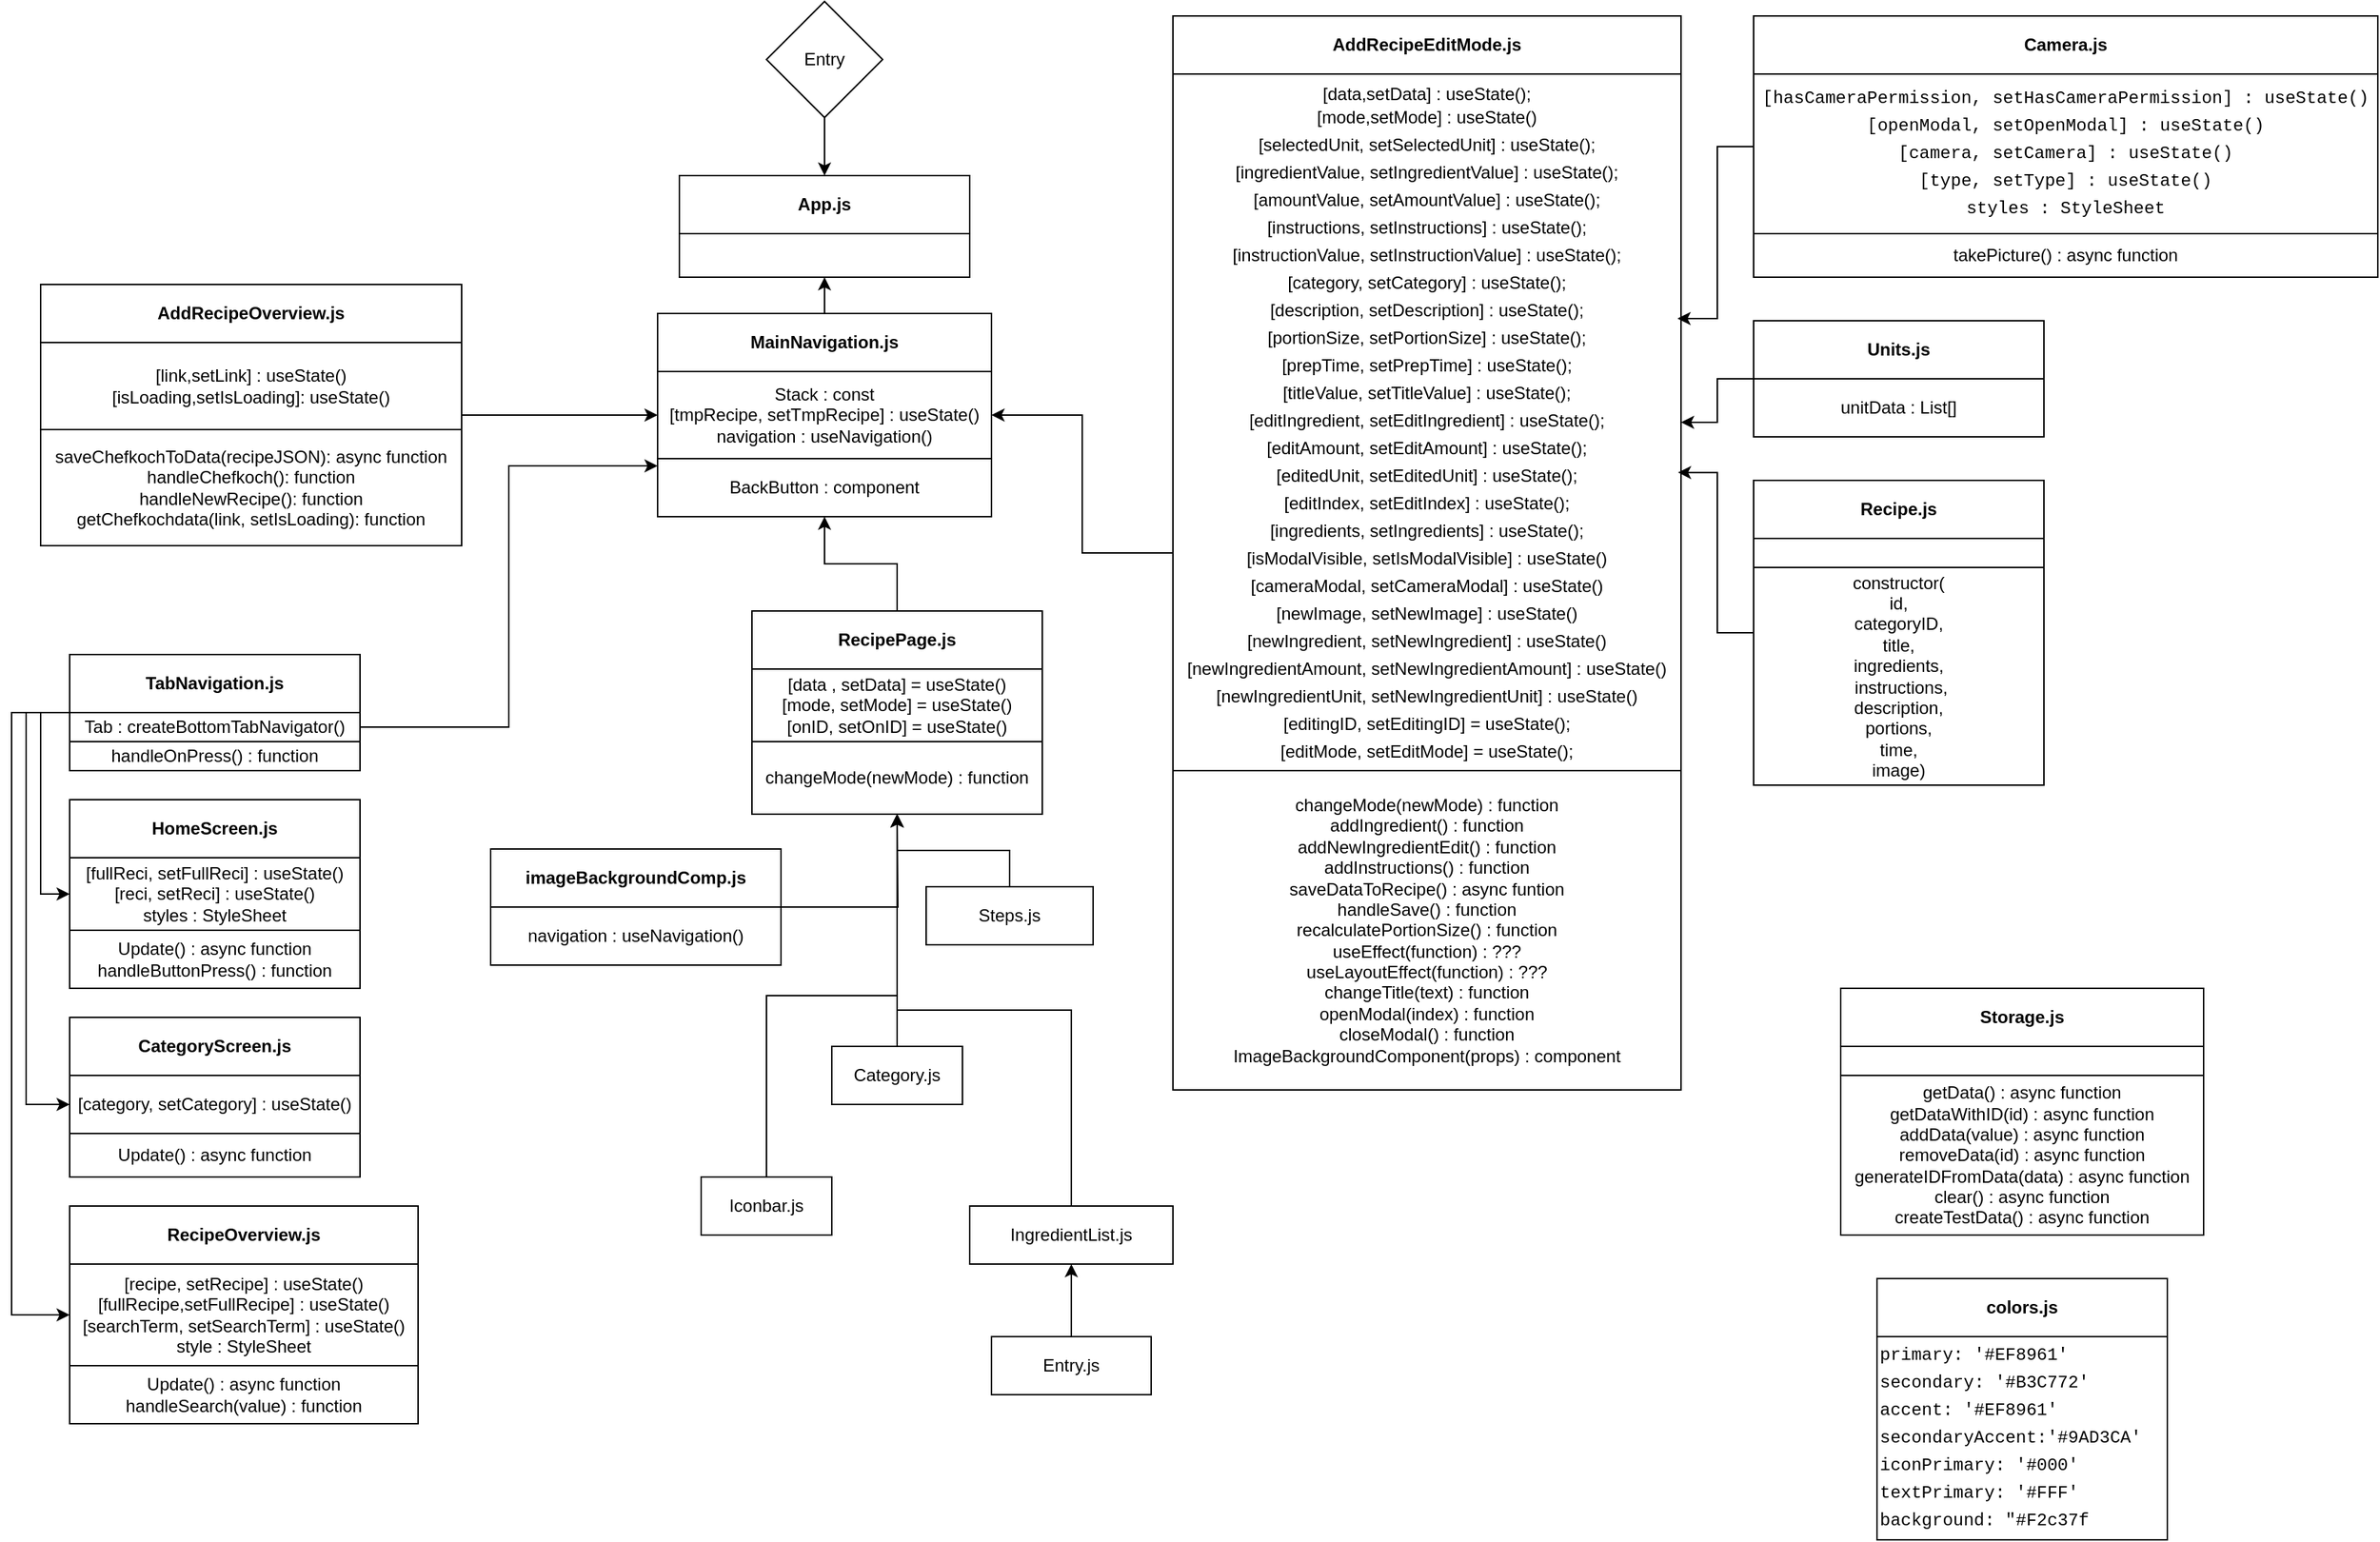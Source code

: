 <mxfile version="21.6.1" type="github">
  <diagram name="Seite-1" id="AyVDhzs5wA8iKF448M9e">
    <mxGraphModel dx="2593" dy="1418" grid="1" gridSize="10" guides="1" tooltips="1" connect="1" arrows="1" fold="1" page="1" pageScale="1" pageWidth="827" pageHeight="1169" math="0" shadow="0">
      <root>
        <mxCell id="0" />
        <mxCell id="1" parent="0" />
        <mxCell id="LhGyinPqwTgNb-0om4rO-3" value="&lt;div&gt;App.js&lt;/div&gt;" style="swimlane;whiteSpace=wrap;html=1;startSize=40;" vertex="1" parent="1">
          <mxGeometry x="470" y="120" width="200" height="70" as="geometry" />
        </mxCell>
        <mxCell id="LhGyinPqwTgNb-0om4rO-14" style="edgeStyle=orthogonalEdgeStyle;rounded=0;orthogonalLoop=1;jettySize=auto;html=1;entryX=0.5;entryY=1;entryDx=0;entryDy=0;" edge="1" parent="1" source="LhGyinPqwTgNb-0om4rO-4" target="LhGyinPqwTgNb-0om4rO-3">
          <mxGeometry relative="1" as="geometry" />
        </mxCell>
        <mxCell id="LhGyinPqwTgNb-0om4rO-4" value="MainNavigation.js" style="swimlane;whiteSpace=wrap;html=1;startSize=40;" vertex="1" parent="1">
          <mxGeometry x="455" y="215" width="230" height="140" as="geometry" />
        </mxCell>
        <mxCell id="LhGyinPqwTgNb-0om4rO-87" value="&lt;div&gt;Stack : const&lt;/div&gt;&lt;div&gt;[tmpRecipe, setTmpRecipe] : useState()&lt;/div&gt;&lt;div&gt;navigation : useNavigation()&lt;/div&gt;" style="rounded=0;whiteSpace=wrap;html=1;" vertex="1" parent="LhGyinPqwTgNb-0om4rO-4">
          <mxGeometry y="40" width="230" height="60" as="geometry" />
        </mxCell>
        <mxCell id="LhGyinPqwTgNb-0om4rO-89" value="BackButton : component" style="rounded=0;whiteSpace=wrap;html=1;" vertex="1" parent="LhGyinPqwTgNb-0om4rO-4">
          <mxGeometry y="100" width="230" height="40" as="geometry" />
        </mxCell>
        <mxCell id="LhGyinPqwTgNb-0om4rO-160" style="edgeStyle=orthogonalEdgeStyle;rounded=0;orthogonalLoop=1;jettySize=auto;html=1;entryX=0;entryY=0.5;entryDx=0;entryDy=0;" edge="1" parent="1" source="LhGyinPqwTgNb-0om4rO-5" target="LhGyinPqwTgNb-0om4rO-9">
          <mxGeometry relative="1" as="geometry">
            <Array as="points">
              <mxPoint x="30" y="490" />
              <mxPoint x="30" y="615" />
            </Array>
          </mxGeometry>
        </mxCell>
        <mxCell id="LhGyinPqwTgNb-0om4rO-161" style="edgeStyle=orthogonalEdgeStyle;rounded=0;orthogonalLoop=1;jettySize=auto;html=1;" edge="1" parent="1" source="LhGyinPqwTgNb-0om4rO-5">
          <mxGeometry relative="1" as="geometry">
            <mxPoint x="50" y="760" as="targetPoint" />
            <Array as="points">
              <mxPoint x="20" y="490" />
              <mxPoint x="20" y="760" />
            </Array>
          </mxGeometry>
        </mxCell>
        <mxCell id="LhGyinPqwTgNb-0om4rO-162" style="edgeStyle=orthogonalEdgeStyle;rounded=0;orthogonalLoop=1;jettySize=auto;html=1;entryX=0;entryY=0.5;entryDx=0;entryDy=0;" edge="1" parent="1" source="LhGyinPqwTgNb-0om4rO-5" target="LhGyinPqwTgNb-0om4rO-10">
          <mxGeometry relative="1" as="geometry">
            <Array as="points">
              <mxPoint x="10" y="490" />
              <mxPoint x="10" y="905" />
            </Array>
          </mxGeometry>
        </mxCell>
        <mxCell id="LhGyinPqwTgNb-0om4rO-5" value="&lt;div&gt;TabNavigation.js&lt;/div&gt;" style="swimlane;whiteSpace=wrap;html=1;startSize=40;" vertex="1" parent="1">
          <mxGeometry x="50" y="450" width="200" height="80" as="geometry" />
        </mxCell>
        <mxCell id="LhGyinPqwTgNb-0om4rO-101" value="&lt;div&gt;Tab : createBottomTabNavigator()&lt;/div&gt;" style="rounded=0;whiteSpace=wrap;html=1;" vertex="1" parent="LhGyinPqwTgNb-0om4rO-5">
          <mxGeometry y="40" width="200" height="20" as="geometry" />
        </mxCell>
        <mxCell id="LhGyinPqwTgNb-0om4rO-103" value="handleOnPress() : function" style="rounded=0;whiteSpace=wrap;html=1;" vertex="1" parent="LhGyinPqwTgNb-0om4rO-5">
          <mxGeometry y="60" width="200" height="20" as="geometry" />
        </mxCell>
        <mxCell id="LhGyinPqwTgNb-0om4rO-139" style="edgeStyle=orthogonalEdgeStyle;rounded=0;orthogonalLoop=1;jettySize=auto;html=1;entryX=1;entryY=0.5;entryDx=0;entryDy=0;" edge="1" parent="1" source="LhGyinPqwTgNb-0om4rO-6" target="LhGyinPqwTgNb-0om4rO-4">
          <mxGeometry relative="1" as="geometry" />
        </mxCell>
        <mxCell id="LhGyinPqwTgNb-0om4rO-6" value="AddRecipeEditMode.js" style="swimlane;whiteSpace=wrap;html=1;startSize=40;" vertex="1" parent="1">
          <mxGeometry x="810" y="10" width="350" height="740" as="geometry" />
        </mxCell>
        <mxCell id="LhGyinPqwTgNb-0om4rO-93" value="&lt;span style=&quot;font-size: 12px;&quot;&gt;&lt;/span&gt;&lt;span style=&quot;font-size: 12px;&quot;&gt;[data,setData] : useState();&lt;/span&gt;&lt;div style=&quot;font-size: 12px; line-height: 19px;&quot;&gt;&lt;div style=&quot;font-size: 12px;&quot;&gt;&lt;span style=&quot;font-size: 12px;&quot;&gt;[mode,setMode] : useState()&lt;/span&gt;&lt;/div&gt;&lt;div style=&quot;font-size: 12px;&quot;&gt;&lt;span style=&quot;font-size: 12px;&quot;&gt;[selectedUnit, setSelectedUnit] : useState();&lt;/span&gt;&lt;/div&gt;&lt;div style=&quot;font-size: 12px;&quot;&gt;&lt;span style=&quot;font-size: 12px;&quot;&gt;[ingredientValue, setIngredientValue] : useState();&lt;/span&gt;&lt;/div&gt;&lt;div style=&quot;font-size: 12px;&quot;&gt;&lt;span style=&quot;font-size: 12px;&quot;&gt;[amountValue, setAmountValue] : useState();&lt;/span&gt;&lt;/div&gt;&lt;div style=&quot;font-size: 12px;&quot;&gt;&lt;span style=&quot;font-size: 12px;&quot;&gt;[instructions, setInstructions] : useState();&lt;/span&gt;&lt;/div&gt;&lt;div style=&quot;font-size: 12px;&quot;&gt;&lt;span style=&quot;font-size: 12px;&quot;&gt;[instructionValue, setInstructionValue] : useState();&lt;/span&gt;&lt;/div&gt;&lt;div style=&quot;font-size: 12px;&quot;&gt;&lt;span style=&quot;font-size: 12px;&quot;&gt;[category, setCategory] : useState();&lt;/span&gt;&lt;/div&gt;&lt;div style=&quot;font-size: 12px;&quot;&gt;&lt;span style=&quot;font-size: 12px;&quot;&gt;[description, setDescription] : useState();&lt;/span&gt;&lt;/div&gt;&lt;div style=&quot;font-size: 12px;&quot;&gt;&lt;span style=&quot;font-size: 12px;&quot;&gt;[portionSize, setPortionSize] : useState();&lt;/span&gt;&lt;/div&gt;&lt;div style=&quot;font-size: 12px;&quot;&gt;&lt;span style=&quot;font-size: 12px;&quot;&gt;[prepTime, setPrepTime] : useState();&lt;/span&gt;&lt;/div&gt;&lt;div style=&quot;font-size: 12px;&quot;&gt;&lt;span style=&quot;font-size: 12px;&quot;&gt;[titleValue, setTitleValue] : useState();&lt;/span&gt;&lt;/div&gt;&lt;div style=&quot;font-size: 12px;&quot;&gt;&lt;span style=&quot;font-size: 12px;&quot;&gt;[editIngredient, setEditIngredient] : useState();&lt;/span&gt;&lt;/div&gt;&lt;div style=&quot;font-size: 12px;&quot;&gt;&lt;span style=&quot;font-size: 12px;&quot;&gt;[editAmount, setEditAmount] : useState();&lt;/span&gt;&lt;/div&gt;&lt;div style=&quot;font-size: 12px;&quot;&gt;&lt;span style=&quot;font-size: 12px;&quot;&gt;[editedUnit, setEditedUnit] : useState();&lt;/span&gt;&lt;/div&gt;&lt;div style=&quot;font-size: 12px;&quot;&gt;&lt;span style=&quot;font-size: 12px;&quot;&gt;[editIndex, setEditIndex] : useState();&lt;/span&gt;&lt;/div&gt;&lt;div style=&quot;font-size: 12px;&quot;&gt;&lt;span style=&quot;font-size: 12px;&quot;&gt;[ingredients, setIngredients] : useState();&lt;/span&gt;&lt;/div&gt;&lt;div style=&quot;font-size: 12px;&quot;&gt;&lt;span style=&quot;font-size: 12px;&quot;&gt;[isModalVisible, setIsModalVisible] : useState()&lt;/span&gt;&lt;/div&gt;&lt;div style=&quot;font-size: 12px;&quot;&gt;&lt;span style=&quot;font-size: 12px;&quot;&gt;[cameraModal, setCameraModal] : useState()&lt;/span&gt;&lt;/div&gt;&lt;div style=&quot;font-size: 12px;&quot;&gt;&lt;span style=&quot;font-size: 12px;&quot;&gt;[newImage, setNewImage] : useState()&lt;/span&gt;&lt;/div&gt;&lt;/div&gt;&lt;span style=&quot;font-size: 12px;&quot;&gt;&lt;/span&gt;&lt;div style=&quot;font-size: 12px; line-height: 19px;&quot;&gt;&lt;div style=&quot;font-size: 12px;&quot;&gt;&lt;span style=&quot;font-size: 12px;&quot;&gt;[newIngredient, setNewIngredient] : useState()&lt;/span&gt;&lt;/div&gt;&lt;div style=&quot;font-size: 12px;&quot;&gt;&lt;span style=&quot;font-size: 12px;&quot;&gt;[newIngredientAmount, setNewIngredientAmount] : useState()&lt;/span&gt;&lt;/div&gt;&lt;div style=&quot;font-size: 12px;&quot;&gt;&lt;span style=&quot;font-size: 12px;&quot;&gt;[newIngredientUnit, setNewIngredientUnit] : useState()&lt;/span&gt;&lt;/div&gt;&lt;span style=&quot;font-size: 12px;&quot;&gt;&lt;/span&gt;&lt;div style=&quot;font-size: 12px;&quot;&gt;&lt;span style=&quot;font-size: 12px;&quot;&gt;[editingID, setEditingID] = useState();&lt;/span&gt;&lt;/div&gt;&lt;span style=&quot;font-size: 12px;&quot;&gt;&lt;/span&gt;&lt;div style=&quot;font-size: 12px;&quot;&gt;&lt;span style=&quot;font-size: 12px;&quot;&gt;[editMode, setEditMode] = useState();&lt;/span&gt;&lt;/div&gt;&lt;/div&gt;" style="rounded=0;whiteSpace=wrap;html=1;labelBackgroundColor=none;align=center;verticalAlign=top;fontColor=default;fontStyle=0;fontFamily=Helvetica;fontSize=12;" vertex="1" parent="LhGyinPqwTgNb-0om4rO-6">
          <mxGeometry y="40" width="350" height="480" as="geometry" />
        </mxCell>
        <mxCell id="LhGyinPqwTgNb-0om4rO-100" value="&lt;div&gt;changeMode(newMode) : function&lt;/div&gt;&lt;div&gt;addIngredient() : function&lt;/div&gt;&lt;div&gt;addNewIngredientEdit() : function&lt;/div&gt;&lt;div&gt;addInstructions() : function&lt;/div&gt;&lt;div&gt;saveDataToRecipe() : async funtion&lt;/div&gt;&lt;div&gt;handleSave() : function&lt;/div&gt;&lt;div&gt;recalculatePortionSize() : function&lt;/div&gt;&lt;div&gt;useEffect(function) : ???&lt;/div&gt;&lt;div&gt;useLayoutEffect(function) : ???&lt;/div&gt;&lt;div&gt;changeTitle(text) : function&lt;/div&gt;&lt;div&gt;openModal(index) : function&lt;/div&gt;&lt;div&gt;closeModal() : function&lt;/div&gt;&lt;div&gt;ImageBackgroundComponent(props) : component&lt;br&gt;&lt;/div&gt;" style="rounded=0;whiteSpace=wrap;html=1;" vertex="1" parent="LhGyinPqwTgNb-0om4rO-6">
          <mxGeometry y="520" width="350" height="220" as="geometry" />
        </mxCell>
        <mxCell id="LhGyinPqwTgNb-0om4rO-15" style="edgeStyle=orthogonalEdgeStyle;rounded=0;orthogonalLoop=1;jettySize=auto;html=1;entryX=0;entryY=0.5;entryDx=0;entryDy=0;" edge="1" parent="1" source="LhGyinPqwTgNb-0om4rO-7" target="LhGyinPqwTgNb-0om4rO-4">
          <mxGeometry relative="1" as="geometry" />
        </mxCell>
        <mxCell id="LhGyinPqwTgNb-0om4rO-7" value="&lt;div&gt;AddRecipeOverview.js&lt;/div&gt;" style="swimlane;whiteSpace=wrap;html=1;startSize=40;" vertex="1" parent="1">
          <mxGeometry x="30" y="195" width="290" height="180" as="geometry" />
        </mxCell>
        <mxCell id="LhGyinPqwTgNb-0om4rO-91" value="&lt;div&gt;[link,setLink] : useState()&lt;/div&gt;&lt;div&gt;[isLoading,setIsLoading]: useState()&lt;br&gt;&lt;/div&gt;" style="rounded=0;whiteSpace=wrap;html=1;" vertex="1" parent="LhGyinPqwTgNb-0om4rO-7">
          <mxGeometry y="40" width="290" height="60" as="geometry" />
        </mxCell>
        <mxCell id="LhGyinPqwTgNb-0om4rO-92" value="&lt;div&gt;saveChefkochToData(recipeJSON): async function&lt;/div&gt;&lt;div&gt;handleChefkoch(): function&lt;/div&gt;&lt;div&gt;handleNewRecipe(): function&lt;/div&gt;&lt;div&gt;getChefkochdata(link, setIsLoading): function&lt;br&gt;&lt;/div&gt;" style="rounded=0;whiteSpace=wrap;html=1;" vertex="1" parent="LhGyinPqwTgNb-0om4rO-7">
          <mxGeometry y="100" width="290" height="80" as="geometry" />
        </mxCell>
        <mxCell id="LhGyinPqwTgNb-0om4rO-143" style="edgeStyle=orthogonalEdgeStyle;rounded=0;orthogonalLoop=1;jettySize=auto;html=1;entryX=0.5;entryY=1;entryDx=0;entryDy=0;" edge="1" parent="1" source="LhGyinPqwTgNb-0om4rO-8" target="LhGyinPqwTgNb-0om4rO-4">
          <mxGeometry relative="1" as="geometry" />
        </mxCell>
        <mxCell id="LhGyinPqwTgNb-0om4rO-8" value="&lt;div&gt;RecipePage.js&lt;/div&gt;" style="swimlane;whiteSpace=wrap;html=1;startSize=40;" vertex="1" parent="1">
          <mxGeometry x="520" y="420" width="200" height="140" as="geometry" />
        </mxCell>
        <mxCell id="LhGyinPqwTgNb-0om4rO-115" value="&lt;div&gt;[data , setData] = useState()&lt;/div&gt;&lt;div&gt;[mode, setMode] = useState()&lt;/div&gt;&lt;div&gt;[onID, setOnID] = useState()&lt;br&gt;&lt;/div&gt;" style="rounded=0;whiteSpace=wrap;html=1;" vertex="1" parent="LhGyinPqwTgNb-0om4rO-8">
          <mxGeometry y="40" width="200" height="50" as="geometry" />
        </mxCell>
        <mxCell id="LhGyinPqwTgNb-0om4rO-116" value="&lt;div&gt;changeMode(newMode) : function&lt;/div&gt;" style="rounded=0;whiteSpace=wrap;html=1;" vertex="1" parent="LhGyinPqwTgNb-0om4rO-8">
          <mxGeometry y="90" width="200" height="50" as="geometry" />
        </mxCell>
        <mxCell id="LhGyinPqwTgNb-0om4rO-9" value="&lt;div&gt;HomeScreen.js&lt;/div&gt;" style="swimlane;whiteSpace=wrap;html=1;startSize=40;" vertex="1" parent="1">
          <mxGeometry x="50" y="550" width="200" height="130" as="geometry" />
        </mxCell>
        <mxCell id="LhGyinPqwTgNb-0om4rO-104" value="&lt;div&gt;[fullReci, setFullReci] : useState()&lt;/div&gt;&lt;div&gt;[reci, setReci] : useState()&lt;br&gt;&lt;/div&gt;&lt;div&gt;styles : StyleSheet&lt;br&gt;&lt;/div&gt;" style="rounded=0;whiteSpace=wrap;html=1;" vertex="1" parent="LhGyinPqwTgNb-0om4rO-9">
          <mxGeometry y="40" width="200" height="50" as="geometry" />
        </mxCell>
        <mxCell id="LhGyinPqwTgNb-0om4rO-106" value="&lt;div&gt;Update() : async function&lt;/div&gt;&lt;div&gt;handleButtonPress() : function&lt;br&gt;&lt;/div&gt;" style="rounded=0;whiteSpace=wrap;html=1;" vertex="1" parent="LhGyinPqwTgNb-0om4rO-9">
          <mxGeometry y="90" width="200" height="40" as="geometry" />
        </mxCell>
        <mxCell id="LhGyinPqwTgNb-0om4rO-10" value="&lt;div&gt;RecipeOverview.js&lt;/div&gt;" style="swimlane;whiteSpace=wrap;html=1;startSize=40;" vertex="1" parent="1">
          <mxGeometry x="50" y="830" width="240" height="150" as="geometry" />
        </mxCell>
        <mxCell id="LhGyinPqwTgNb-0om4rO-107" value="&lt;div&gt;[recipe, setRecipe] : useState()&lt;/div&gt;&lt;div&gt;[fullRecipe,setFullRecipe] : useState()&lt;br&gt;&lt;/div&gt;&lt;div&gt;[searchTerm, setSearchTerm] : useState()&lt;/div&gt;&lt;div&gt;style : StyleSheet&lt;br&gt;&lt;/div&gt;" style="rounded=0;whiteSpace=wrap;html=1;" vertex="1" parent="LhGyinPqwTgNb-0om4rO-10">
          <mxGeometry y="40" width="240" height="70" as="geometry" />
        </mxCell>
        <mxCell id="LhGyinPqwTgNb-0om4rO-109" value="&lt;div&gt;Update() : async function&lt;/div&gt;&lt;div&gt;handleSearch(value) : function&lt;br&gt;&lt;/div&gt;" style="rounded=0;whiteSpace=wrap;html=1;" vertex="1" parent="LhGyinPqwTgNb-0om4rO-10">
          <mxGeometry y="110" width="240" height="40" as="geometry" />
        </mxCell>
        <mxCell id="LhGyinPqwTgNb-0om4rO-23" value="Storage.js" style="swimlane;whiteSpace=wrap;html=1;startSize=40;" vertex="1" parent="1">
          <mxGeometry x="1270" y="680" width="250" height="170" as="geometry" />
        </mxCell>
        <mxCell id="LhGyinPqwTgNb-0om4rO-137" value="" style="rounded=0;whiteSpace=wrap;html=1;" vertex="1" parent="LhGyinPqwTgNb-0om4rO-23">
          <mxGeometry y="40" width="250" height="20" as="geometry" />
        </mxCell>
        <mxCell id="LhGyinPqwTgNb-0om4rO-138" value="&lt;div&gt;getData() : async function&lt;/div&gt;&lt;div&gt;getDataWithID(id) : async function&lt;/div&gt;&lt;div&gt;addData(value) : async function&lt;/div&gt;&lt;div&gt;removeData(id) : async function&lt;/div&gt;&lt;div&gt;generateIDFromData(data) : async function&lt;/div&gt;&lt;div&gt;clear() : async function&lt;/div&gt;&lt;div&gt;createTestData() : async function&lt;br&gt;&lt;/div&gt;" style="rounded=0;whiteSpace=wrap;html=1;" vertex="1" parent="LhGyinPqwTgNb-0om4rO-23">
          <mxGeometry y="60" width="250" height="110" as="geometry" />
        </mxCell>
        <mxCell id="LhGyinPqwTgNb-0om4rO-167" style="edgeStyle=orthogonalEdgeStyle;rounded=0;orthogonalLoop=1;jettySize=auto;html=1;entryX=0.993;entryY=0.351;entryDx=0;entryDy=0;entryPerimeter=0;" edge="1" parent="1" source="LhGyinPqwTgNb-0om4rO-24" target="LhGyinPqwTgNb-0om4rO-93">
          <mxGeometry relative="1" as="geometry" />
        </mxCell>
        <mxCell id="LhGyinPqwTgNb-0om4rO-24" value="Camera.js" style="swimlane;whiteSpace=wrap;html=1;startSize=40;" vertex="1" parent="1">
          <mxGeometry x="1210" y="10" width="430" height="180" as="geometry" />
        </mxCell>
        <mxCell id="LhGyinPqwTgNb-0om4rO-130" value="&lt;div style=&quot;font-family: Consolas, &amp;quot;Courier New&amp;quot;, monospace; font-weight: normal; font-size: 12px; line-height: 19px;&quot;&gt;&lt;div style=&quot;font-size: 12px;&quot;&gt;&lt;span style=&quot;font-size: 12px;&quot;&gt;[&lt;/span&gt;&lt;span style=&quot;font-size: 12px;&quot;&gt;hasCameraPermission&lt;/span&gt;&lt;span style=&quot;font-size: 12px;&quot;&gt;, &lt;/span&gt;&lt;span style=&quot;font-size: 12px;&quot;&gt;setHasCameraPermission&lt;/span&gt;&lt;span style=&quot;font-size: 12px;&quot;&gt;] &lt;/span&gt;:&lt;span style=&quot;font-size: 12px;&quot;&gt; &lt;/span&gt;&lt;span style=&quot;font-size: 12px;&quot;&gt;useState&lt;/span&gt;&lt;span style=&quot;font-size: 12px;&quot;&gt;(&lt;/span&gt;&lt;span style=&quot;font-size: 12px;&quot;&gt;)&lt;/span&gt;&lt;/div&gt;&lt;div style=&quot;font-size: 12px;&quot;&gt;&lt;span style=&quot;font-size: 12px;&quot;&gt;[&lt;/span&gt;&lt;span style=&quot;font-size: 12px;&quot;&gt;openModal&lt;/span&gt;&lt;span style=&quot;font-size: 12px;&quot;&gt;, &lt;/span&gt;&lt;span style=&quot;font-size: 12px;&quot;&gt;setOpenModal&lt;/span&gt;&lt;span style=&quot;font-size: 12px;&quot;&gt;] &lt;/span&gt;:&lt;span style=&quot;font-size: 12px;&quot;&gt; &lt;/span&gt;&lt;span style=&quot;font-size: 12px;&quot;&gt;useState&lt;/span&gt;&lt;span style=&quot;font-size: 12px;&quot;&gt;(&lt;/span&gt;&lt;span style=&quot;font-size: 12px;&quot;&gt;)&lt;/span&gt;&lt;/div&gt;&lt;div style=&quot;font-size: 12px;&quot;&gt;&lt;span style=&quot;font-size: 12px;&quot;&gt;[&lt;/span&gt;&lt;span style=&quot;font-size: 12px;&quot;&gt;camera&lt;/span&gt;&lt;span style=&quot;font-size: 12px;&quot;&gt;, &lt;/span&gt;&lt;span style=&quot;font-size: 12px;&quot;&gt;setCamera&lt;/span&gt;&lt;span style=&quot;font-size: 12px;&quot;&gt;] &lt;/span&gt;:&lt;span style=&quot;font-size: 12px;&quot;&gt; &lt;/span&gt;&lt;span style=&quot;font-size: 12px;&quot;&gt;useState&lt;/span&gt;&lt;span style=&quot;font-size: 12px;&quot;&gt;(&lt;/span&gt;&lt;span style=&quot;font-size: 12px;&quot;&gt;)&lt;/span&gt;&lt;/div&gt;&lt;div style=&quot;font-size: 12px;&quot;&gt;&lt;span style=&quot;font-size: 12px;&quot;&gt;[&lt;/span&gt;&lt;span style=&quot;font-size: 12px;&quot;&gt;type&lt;/span&gt;&lt;span style=&quot;font-size: 12px;&quot;&gt;, &lt;/span&gt;&lt;span style=&quot;font-size: 12px;&quot;&gt;setType&lt;/span&gt;&lt;span style=&quot;font-size: 12px;&quot;&gt;] &lt;/span&gt;:&lt;span style=&quot;font-size: 12px;&quot;&gt; &lt;/span&gt;&lt;span style=&quot;font-size: 12px;&quot;&gt;useState&lt;/span&gt;&lt;span style=&quot;font-size: 12px;&quot;&gt;(&lt;/span&gt;&lt;span style=&quot;font-size: 12px;&quot;&gt;)&lt;/span&gt;&lt;/div&gt;&lt;div style=&quot;font-size: 12px;&quot;&gt;&lt;span style=&quot;font-size: 12px;&quot;&gt;styles : StyleSheet&lt;br&gt;&lt;/span&gt;&lt;/div&gt;&lt;/div&gt;" style="rounded=0;whiteSpace=wrap;html=1;fontColor=default;labelBackgroundColor=none;labelBorderColor=none;align=center;fontSize=12;" vertex="1" parent="LhGyinPqwTgNb-0om4rO-24">
          <mxGeometry y="40" width="430" height="110" as="geometry" />
        </mxCell>
        <mxCell id="LhGyinPqwTgNb-0om4rO-131" value="&lt;div&gt;takePicture() : async function&lt;/div&gt;" style="rounded=0;whiteSpace=wrap;html=1;" vertex="1" parent="LhGyinPqwTgNb-0om4rO-24">
          <mxGeometry y="150" width="430" height="30" as="geometry" />
        </mxCell>
        <mxCell id="LhGyinPqwTgNb-0om4rO-165" style="edgeStyle=orthogonalEdgeStyle;rounded=0;orthogonalLoop=1;jettySize=auto;html=1;entryX=0.994;entryY=0.572;entryDx=0;entryDy=0;entryPerimeter=0;" edge="1" parent="1" source="LhGyinPqwTgNb-0om4rO-25" target="LhGyinPqwTgNb-0om4rO-93">
          <mxGeometry relative="1" as="geometry" />
        </mxCell>
        <mxCell id="LhGyinPqwTgNb-0om4rO-25" value="Recipe.js" style="swimlane;whiteSpace=wrap;html=1;startSize=40;" vertex="1" parent="1">
          <mxGeometry x="1210" y="330" width="200" height="210" as="geometry" />
        </mxCell>
        <mxCell id="LhGyinPqwTgNb-0om4rO-135" value="" style="rounded=0;whiteSpace=wrap;html=1;labelBackgroundColor=none;" vertex="1" parent="LhGyinPqwTgNb-0om4rO-25">
          <mxGeometry y="40" width="200" height="20" as="geometry" />
        </mxCell>
        <mxCell id="LhGyinPqwTgNb-0om4rO-136" value="&lt;div&gt;constructor(&lt;/div&gt;&lt;div&gt;id,&lt;/div&gt;&lt;div&gt;categoryID,&lt;/div&gt;&lt;div&gt;title,&lt;/div&gt;&lt;div&gt;ingredients,&lt;/div&gt;&lt;div&gt;&amp;nbsp;instructions,&lt;/div&gt;&lt;div&gt;description,&lt;/div&gt;&lt;div&gt;portions,&lt;/div&gt;&lt;div&gt;time,&lt;/div&gt;&lt;div&gt;image)&lt;/div&gt;" style="rounded=0;whiteSpace=wrap;html=1;" vertex="1" parent="LhGyinPqwTgNb-0om4rO-25">
          <mxGeometry y="60" width="200" height="150" as="geometry" />
        </mxCell>
        <mxCell id="LhGyinPqwTgNb-0om4rO-166" style="edgeStyle=orthogonalEdgeStyle;rounded=0;orthogonalLoop=1;jettySize=auto;html=1;" edge="1" parent="1" source="LhGyinPqwTgNb-0om4rO-34" target="LhGyinPqwTgNb-0om4rO-93">
          <mxGeometry relative="1" as="geometry" />
        </mxCell>
        <mxCell id="LhGyinPqwTgNb-0om4rO-34" value="&lt;div&gt;Units.js&lt;/div&gt;" style="swimlane;whiteSpace=wrap;html=1;startSize=40;" vertex="1" parent="1">
          <mxGeometry x="1210" y="220" width="200" height="80" as="geometry" />
        </mxCell>
        <mxCell id="LhGyinPqwTgNb-0om4rO-132" value="unitData : List[]" style="whiteSpace=wrap;html=1;" vertex="1" parent="LhGyinPqwTgNb-0om4rO-34">
          <mxGeometry y="40" width="200" height="40" as="geometry" />
        </mxCell>
        <mxCell id="LhGyinPqwTgNb-0om4rO-38" style="edgeStyle=orthogonalEdgeStyle;rounded=0;orthogonalLoop=1;jettySize=auto;html=1;exitX=0.5;exitY=1;exitDx=0;exitDy=0;entryX=0.5;entryY=0;entryDx=0;entryDy=0;" edge="1" parent="1" source="LhGyinPqwTgNb-0om4rO-37" target="LhGyinPqwTgNb-0om4rO-3">
          <mxGeometry relative="1" as="geometry" />
        </mxCell>
        <mxCell id="LhGyinPqwTgNb-0om4rO-37" value="&lt;div&gt;Entry&lt;/div&gt;" style="rhombus;whiteSpace=wrap;html=1;" vertex="1" parent="1">
          <mxGeometry x="530" width="80" height="80" as="geometry" />
        </mxCell>
        <mxCell id="LhGyinPqwTgNb-0om4rO-39" value="colors.js" style="swimlane;whiteSpace=wrap;html=1;startSize=40;" vertex="1" parent="1">
          <mxGeometry x="1295" y="880" width="200" height="180" as="geometry" />
        </mxCell>
        <mxCell id="LhGyinPqwTgNb-0om4rO-133" value="&lt;div style=&quot;font-family: Consolas, &amp;quot;Courier New&amp;quot;, monospace; font-weight: normal; line-height: 19px;&quot;&gt;&lt;div&gt;&lt;span style=&quot;&quot;&gt;primary&lt;/span&gt;&lt;span style=&quot;&quot;&gt;: &lt;/span&gt;&lt;span style=&quot;&quot;&gt;&#39;#EF8961&#39;&lt;/span&gt;&lt;/div&gt;&lt;div&gt;&lt;span style=&quot;&quot;&gt;secondary&lt;/span&gt;&lt;span style=&quot;&quot;&gt;: &lt;/span&gt;&lt;span style=&quot;&quot;&gt;&#39;#B3C772&#39;&lt;/span&gt;&lt;/div&gt;&lt;div&gt;&lt;span style=&quot;&quot;&gt;accent&lt;/span&gt;&lt;span style=&quot;&quot;&gt;: &lt;/span&gt;&lt;span style=&quot;&quot;&gt;&#39;#EF8961&#39;&lt;/span&gt;&lt;/div&gt;&lt;div&gt;&lt;span style=&quot;&quot;&gt;secondaryAccent&lt;/span&gt;&lt;span style=&quot;&quot;&gt;:&lt;/span&gt;&lt;span style=&quot;&quot;&gt;&#39;#9AD3CA&#39;&lt;/span&gt;&lt;/div&gt;&lt;div&gt;&lt;span style=&quot;&quot;&gt;iconPrimary&lt;/span&gt;&lt;span style=&quot;&quot;&gt;: &lt;/span&gt;&lt;span style=&quot;&quot;&gt;&#39;#000&#39;&lt;/span&gt;&lt;/div&gt;&lt;div&gt;&lt;span style=&quot;&quot;&gt;textPrimary&lt;/span&gt;&lt;span style=&quot;&quot;&gt;: &lt;/span&gt;&lt;span style=&quot;&quot;&gt;&#39;#FFF&#39;&lt;/span&gt;&lt;/div&gt;&lt;div&gt;&lt;span style=&quot;&quot;&gt;background&lt;/span&gt;&lt;span style=&quot;&quot;&gt;: &lt;/span&gt;&lt;span style=&quot;&quot;&gt;&quot;#F2c37f&lt;/span&gt;&lt;/div&gt;&lt;/div&gt;" style="rounded=0;whiteSpace=wrap;html=1;fontColor=default;labelBackgroundColor=none;labelBorderColor=none;align=left;" vertex="1" parent="LhGyinPqwTgNb-0om4rO-39">
          <mxGeometry y="40" width="200" height="140" as="geometry" />
        </mxCell>
        <mxCell id="LhGyinPqwTgNb-0om4rO-90" value="CategoryScreen.js" style="swimlane;whiteSpace=wrap;html=1;startSize=40;" vertex="1" parent="1">
          <mxGeometry x="50" y="700" width="200" height="110" as="geometry" />
        </mxCell>
        <mxCell id="LhGyinPqwTgNb-0om4rO-112" value="[category, setCategory] : useState()" style="rounded=0;whiteSpace=wrap;html=1;" vertex="1" parent="LhGyinPqwTgNb-0om4rO-90">
          <mxGeometry y="40" width="200" height="40" as="geometry" />
        </mxCell>
        <mxCell id="LhGyinPqwTgNb-0om4rO-114" value="Update() : async function" style="rounded=0;whiteSpace=wrap;html=1;" vertex="1" parent="LhGyinPqwTgNb-0om4rO-90">
          <mxGeometry y="80" width="200" height="30" as="geometry" />
        </mxCell>
        <mxCell id="LhGyinPqwTgNb-0om4rO-147" style="edgeStyle=orthogonalEdgeStyle;rounded=0;orthogonalLoop=1;jettySize=auto;html=1;entryX=0.5;entryY=1;entryDx=0;entryDy=0;" edge="1" parent="1" source="LhGyinPqwTgNb-0om4rO-120" target="LhGyinPqwTgNb-0om4rO-8">
          <mxGeometry relative="1" as="geometry" />
        </mxCell>
        <mxCell id="LhGyinPqwTgNb-0om4rO-120" value="Category.js" style="rounded=0;whiteSpace=wrap;html=1;" vertex="1" parent="1">
          <mxGeometry x="575" y="720" width="90" height="40" as="geometry" />
        </mxCell>
        <mxCell id="LhGyinPqwTgNb-0om4rO-148" style="edgeStyle=orthogonalEdgeStyle;rounded=0;orthogonalLoop=1;jettySize=auto;html=1;" edge="1" parent="1" source="LhGyinPqwTgNb-0om4rO-121" target="LhGyinPqwTgNb-0om4rO-116">
          <mxGeometry relative="1" as="geometry" />
        </mxCell>
        <mxCell id="LhGyinPqwTgNb-0om4rO-121" value="Iconbar.js" style="rounded=0;whiteSpace=wrap;html=1;" vertex="1" parent="1">
          <mxGeometry x="485" y="810" width="90" height="40" as="geometry" />
        </mxCell>
        <mxCell id="LhGyinPqwTgNb-0om4rO-152" style="edgeStyle=orthogonalEdgeStyle;rounded=0;orthogonalLoop=1;jettySize=auto;html=1;exitX=1;exitY=0.5;exitDx=0;exitDy=0;" edge="1" parent="1" source="LhGyinPqwTgNb-0om4rO-124">
          <mxGeometry relative="1" as="geometry">
            <mxPoint x="620" y="560" as="targetPoint" />
            <mxPoint x="540" y="625" as="sourcePoint" />
          </mxGeometry>
        </mxCell>
        <mxCell id="LhGyinPqwTgNb-0om4rO-124" value="&lt;div&gt;imageBackgroundComp.js&lt;br&gt;&lt;/div&gt;" style="swimlane;whiteSpace=wrap;html=1;startSize=40;" vertex="1" parent="1">
          <mxGeometry x="340" y="584" width="200" height="80" as="geometry" />
        </mxCell>
        <mxCell id="LhGyinPqwTgNb-0om4rO-125" value="navigation : useNavigation()" style="rounded=0;whiteSpace=wrap;html=1;" vertex="1" parent="LhGyinPqwTgNb-0om4rO-124">
          <mxGeometry y="40" width="200" height="40" as="geometry" />
        </mxCell>
        <mxCell id="LhGyinPqwTgNb-0om4rO-145" style="edgeStyle=orthogonalEdgeStyle;rounded=0;orthogonalLoop=1;jettySize=auto;html=1;entryX=0.5;entryY=1;entryDx=0;entryDy=0;" edge="1" parent="1" source="LhGyinPqwTgNb-0om4rO-127" target="LhGyinPqwTgNb-0om4rO-8">
          <mxGeometry relative="1" as="geometry" />
        </mxCell>
        <mxCell id="LhGyinPqwTgNb-0om4rO-127" value="&lt;div&gt;Steps.js&lt;/div&gt;" style="rounded=0;whiteSpace=wrap;html=1;" vertex="1" parent="1">
          <mxGeometry x="640" y="610" width="115" height="40" as="geometry" />
        </mxCell>
        <mxCell id="LhGyinPqwTgNb-0om4rO-149" style="edgeStyle=orthogonalEdgeStyle;rounded=0;orthogonalLoop=1;jettySize=auto;html=1;entryX=0.5;entryY=1;entryDx=0;entryDy=0;" edge="1" parent="1" source="LhGyinPqwTgNb-0om4rO-128" target="LhGyinPqwTgNb-0om4rO-129">
          <mxGeometry relative="1" as="geometry" />
        </mxCell>
        <mxCell id="LhGyinPqwTgNb-0om4rO-128" value="Entry.js" style="rounded=0;whiteSpace=wrap;html=1;" vertex="1" parent="1">
          <mxGeometry x="685" y="920" width="110" height="40" as="geometry" />
        </mxCell>
        <mxCell id="LhGyinPqwTgNb-0om4rO-153" style="edgeStyle=orthogonalEdgeStyle;rounded=0;orthogonalLoop=1;jettySize=auto;html=1;" edge="1" parent="1" source="LhGyinPqwTgNb-0om4rO-129" target="LhGyinPqwTgNb-0om4rO-116">
          <mxGeometry relative="1" as="geometry" />
        </mxCell>
        <mxCell id="LhGyinPqwTgNb-0om4rO-129" value="&lt;div&gt;IngredientList.js&lt;/div&gt;" style="rounded=0;whiteSpace=wrap;html=1;" vertex="1" parent="1">
          <mxGeometry x="670" y="830" width="140" height="40" as="geometry" />
        </mxCell>
        <mxCell id="LhGyinPqwTgNb-0om4rO-142" style="edgeStyle=orthogonalEdgeStyle;rounded=0;orthogonalLoop=1;jettySize=auto;html=1;entryX=0;entryY=0.75;entryDx=0;entryDy=0;" edge="1" parent="1" source="LhGyinPqwTgNb-0om4rO-101" target="LhGyinPqwTgNb-0om4rO-4">
          <mxGeometry relative="1" as="geometry" />
        </mxCell>
      </root>
    </mxGraphModel>
  </diagram>
</mxfile>

